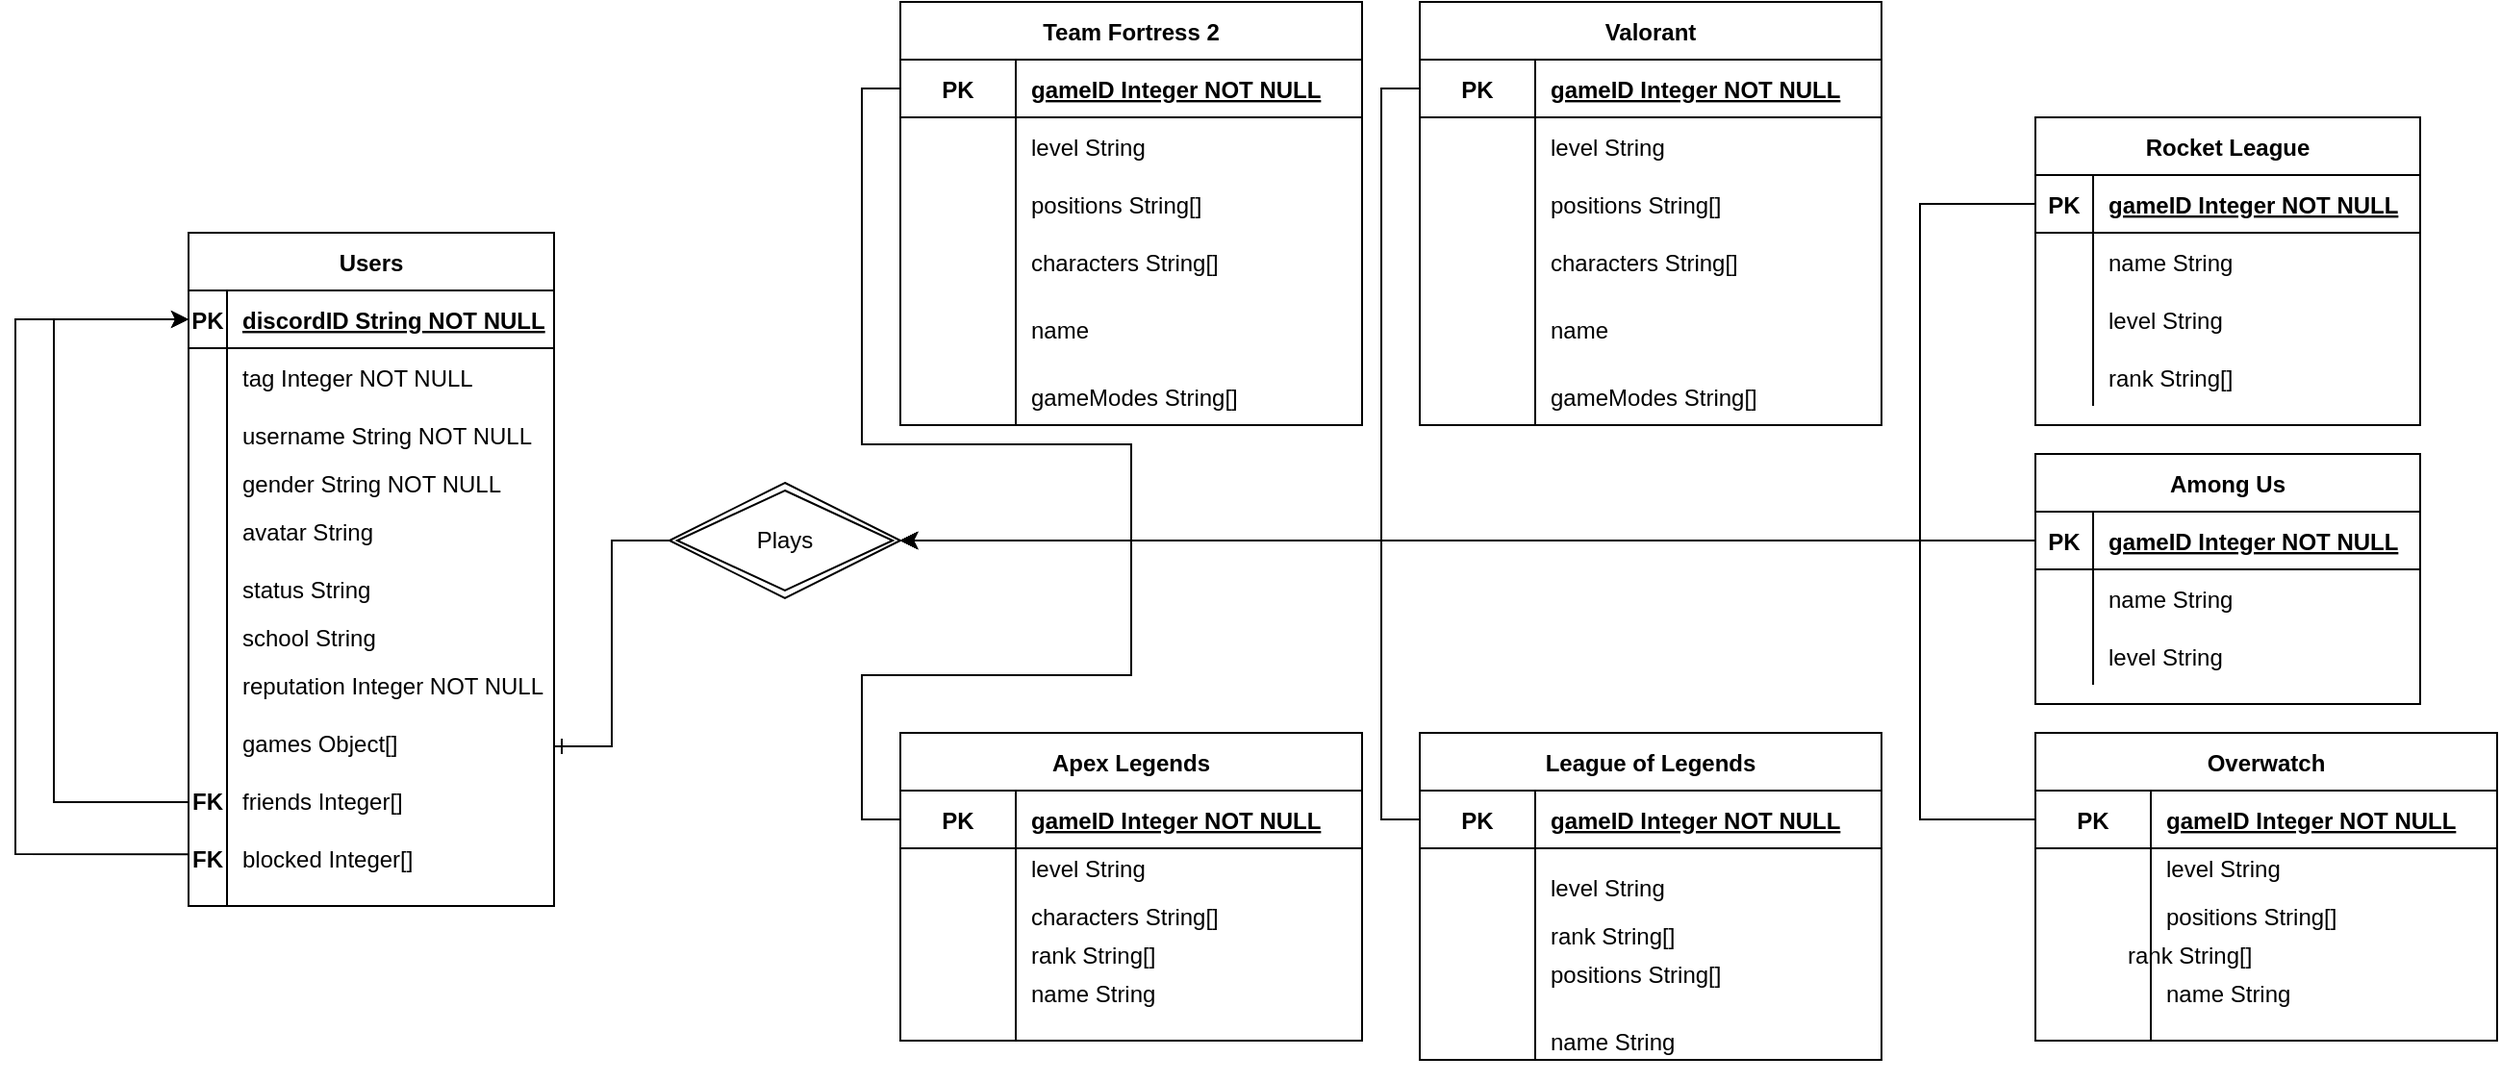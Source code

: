 <mxfile version="20.2.0" type="device"><diagram id="R2lEEEUBdFMjLlhIrx00" name="Page-1"><mxGraphModel dx="1447" dy="747" grid="1" gridSize="10" guides="1" tooltips="1" connect="1" arrows="1" fold="1" page="1" pageScale="1" pageWidth="850" pageHeight="1100" math="0" shadow="0" extFonts="Permanent Marker^https://fonts.googleapis.com/css?family=Permanent+Marker"><root><mxCell id="0"/><mxCell id="1" parent="0"/><mxCell id="jbyIrSkCxvRSqrfIRscH-2" value="Users" style="shape=table;startSize=30;container=1;collapsible=1;childLayout=tableLayout;fixedRows=1;rowLines=0;fontStyle=1;align=center;resizeLast=1;fontSize=12;" parent="1" vertex="1"><mxGeometry x="150" y="170" width="190" height="350" as="geometry"/></mxCell><mxCell id="jbyIrSkCxvRSqrfIRscH-3" value="" style="shape=tableRow;horizontal=0;startSize=0;swimlaneHead=0;swimlaneBody=0;fillColor=none;collapsible=0;dropTarget=0;points=[[0,0.5],[1,0.5]];portConstraint=eastwest;top=0;left=0;right=0;bottom=1;fontSize=12;" parent="jbyIrSkCxvRSqrfIRscH-2" vertex="1"><mxGeometry y="30" width="190" height="30" as="geometry"/></mxCell><mxCell id="jbyIrSkCxvRSqrfIRscH-4" value="PK" style="shape=partialRectangle;connectable=0;fillColor=none;top=0;left=0;bottom=0;right=0;fontStyle=1;overflow=hidden;fontSize=12;" parent="jbyIrSkCxvRSqrfIRscH-3" vertex="1"><mxGeometry width="20" height="30" as="geometry"><mxRectangle width="20" height="30" as="alternateBounds"/></mxGeometry></mxCell><mxCell id="jbyIrSkCxvRSqrfIRscH-5" value="discordID String NOT NULL" style="shape=partialRectangle;connectable=0;fillColor=none;top=0;left=0;bottom=0;right=0;align=left;spacingLeft=6;fontStyle=5;overflow=hidden;fontSize=12;" parent="jbyIrSkCxvRSqrfIRscH-3" vertex="1"><mxGeometry x="20" width="170" height="30" as="geometry"><mxRectangle width="170" height="30" as="alternateBounds"/></mxGeometry></mxCell><mxCell id="jbyIrSkCxvRSqrfIRscH-6" value="" style="shape=tableRow;horizontal=0;startSize=0;swimlaneHead=0;swimlaneBody=0;fillColor=none;collapsible=0;dropTarget=0;points=[[0,0.5],[1,0.5]];portConstraint=eastwest;top=0;left=0;right=0;bottom=0;fontSize=12;" parent="jbyIrSkCxvRSqrfIRscH-2" vertex="1"><mxGeometry y="60" width="190" height="30" as="geometry"/></mxCell><mxCell id="jbyIrSkCxvRSqrfIRscH-7" value="" style="shape=partialRectangle;connectable=0;fillColor=none;top=0;left=0;bottom=0;right=0;editable=1;overflow=hidden;fontSize=12;" parent="jbyIrSkCxvRSqrfIRscH-6" vertex="1"><mxGeometry width="20" height="30" as="geometry"><mxRectangle width="20" height="30" as="alternateBounds"/></mxGeometry></mxCell><mxCell id="jbyIrSkCxvRSqrfIRscH-8" value="tag Integer NOT NULL" style="shape=partialRectangle;connectable=0;fillColor=none;top=0;left=0;bottom=0;right=0;align=left;spacingLeft=6;overflow=hidden;fontSize=12;" parent="jbyIrSkCxvRSqrfIRscH-6" vertex="1"><mxGeometry x="20" width="170" height="30" as="geometry"><mxRectangle width="170" height="30" as="alternateBounds"/></mxGeometry></mxCell><mxCell id="jbyIrSkCxvRSqrfIRscH-9" value="" style="shape=tableRow;horizontal=0;startSize=0;swimlaneHead=0;swimlaneBody=0;fillColor=none;collapsible=0;dropTarget=0;points=[[0,0.5],[1,0.5]];portConstraint=eastwest;top=0;left=0;right=0;bottom=0;fontSize=12;" parent="jbyIrSkCxvRSqrfIRscH-2" vertex="1"><mxGeometry y="90" width="190" height="30" as="geometry"/></mxCell><mxCell id="jbyIrSkCxvRSqrfIRscH-10" value="" style="shape=partialRectangle;connectable=0;fillColor=none;top=0;left=0;bottom=0;right=0;editable=1;overflow=hidden;fontSize=12;" parent="jbyIrSkCxvRSqrfIRscH-9" vertex="1"><mxGeometry width="20" height="30" as="geometry"><mxRectangle width="20" height="30" as="alternateBounds"/></mxGeometry></mxCell><mxCell id="jbyIrSkCxvRSqrfIRscH-11" value="username String NOT NULL" style="shape=partialRectangle;connectable=0;fillColor=none;top=0;left=0;bottom=0;right=0;align=left;spacingLeft=6;overflow=hidden;fontSize=12;" parent="jbyIrSkCxvRSqrfIRscH-9" vertex="1"><mxGeometry x="20" width="170" height="30" as="geometry"><mxRectangle width="170" height="30" as="alternateBounds"/></mxGeometry></mxCell><mxCell id="jbyIrSkCxvRSqrfIRscH-12" value="" style="shape=tableRow;horizontal=0;startSize=0;swimlaneHead=0;swimlaneBody=0;fillColor=none;collapsible=0;dropTarget=0;points=[[0,0.5],[1,0.5]];portConstraint=eastwest;top=0;left=0;right=0;bottom=0;fontSize=12;" parent="jbyIrSkCxvRSqrfIRscH-2" vertex="1"><mxGeometry y="120" width="190" height="230" as="geometry"/></mxCell><mxCell id="jbyIrSkCxvRSqrfIRscH-13" value="" style="shape=partialRectangle;connectable=0;fillColor=none;top=0;left=0;bottom=0;right=0;editable=1;overflow=hidden;fontSize=12;" parent="jbyIrSkCxvRSqrfIRscH-12" vertex="1"><mxGeometry width="20" height="230" as="geometry"><mxRectangle width="20" height="230" as="alternateBounds"/></mxGeometry></mxCell><mxCell id="jbyIrSkCxvRSqrfIRscH-14" value="reputation Integer NOT NULL" style="shape=partialRectangle;connectable=0;fillColor=none;top=0;left=0;bottom=0;right=0;align=left;spacingLeft=6;overflow=hidden;fontSize=12;" parent="jbyIrSkCxvRSqrfIRscH-12" vertex="1"><mxGeometry x="20" width="170" height="230" as="geometry"><mxRectangle width="170" height="230" as="alternateBounds"/></mxGeometry></mxCell><mxCell id="jbyIrSkCxvRSqrfIRscH-159" value="" style="endArrow=classic;html=1;rounded=0;fontSize=12;entryX=0;entryY=0.5;entryDx=0;entryDy=0;exitX=0;exitY=0.883;exitDx=0;exitDy=0;exitPerimeter=0;" parent="jbyIrSkCxvRSqrfIRscH-2" target="jbyIrSkCxvRSqrfIRscH-3" edge="1" source="jbyIrSkCxvRSqrfIRscH-12"><mxGeometry width="50" height="50" relative="1" as="geometry"><mxPoint y="290" as="sourcePoint"/><mxPoint x="480" y="170" as="targetPoint"/><Array as="points"><mxPoint x="-90" y="323"/><mxPoint x="-90" y="160"/><mxPoint x="-90" y="45"/></Array></mxGeometry></mxCell><mxCell id="jbyIrSkCxvRSqrfIRscH-158" value="" style="endArrow=classic;html=1;rounded=0;fontSize=12;entryX=0;entryY=0.5;entryDx=0;entryDy=0;exitX=0;exitY=0.765;exitDx=0;exitDy=0;exitPerimeter=0;" parent="jbyIrSkCxvRSqrfIRscH-2" target="jbyIrSkCxvRSqrfIRscH-3" edge="1" source="jbyIrSkCxvRSqrfIRscH-12"><mxGeometry width="50" height="50" relative="1" as="geometry"><mxPoint y="250" as="sourcePoint"/><mxPoint x="480" y="170" as="targetPoint"/><Array as="points"><mxPoint x="-70" y="296"/><mxPoint x="-70" y="140"/><mxPoint x="-70" y="45"/></Array></mxGeometry></mxCell><mxCell id="jbyIrSkCxvRSqrfIRscH-15" value="gender String NOT NULL" style="shape=partialRectangle;connectable=0;fillColor=none;top=0;left=0;bottom=0;right=0;align=left;spacingLeft=6;overflow=hidden;fontSize=12;" parent="1" vertex="1"><mxGeometry x="170" y="290" width="150" height="20" as="geometry"><mxRectangle width="150" height="30" as="alternateBounds"/></mxGeometry></mxCell><mxCell id="jbyIrSkCxvRSqrfIRscH-16" value="school String" style="shape=partialRectangle;connectable=0;fillColor=none;top=0;left=0;bottom=0;right=0;align=left;spacingLeft=6;overflow=hidden;fontSize=12;" parent="1" vertex="1"><mxGeometry x="170" y="370" width="170" height="20" as="geometry"><mxRectangle width="150" height="30" as="alternateBounds"/></mxGeometry></mxCell><mxCell id="jbyIrSkCxvRSqrfIRscH-18" value="games Object[]" style="shape=partialRectangle;connectable=0;fillColor=none;top=0;left=0;bottom=0;right=0;align=left;spacingLeft=6;overflow=hidden;fontSize=12;" parent="1" vertex="1"><mxGeometry x="170" y="420" width="160" height="30" as="geometry"><mxRectangle width="150" height="30" as="alternateBounds"/></mxGeometry></mxCell><mxCell id="jbyIrSkCxvRSqrfIRscH-19" value="friends Integer[]" style="shape=partialRectangle;connectable=0;fillColor=none;top=0;left=0;bottom=0;right=0;align=left;spacingLeft=6;overflow=hidden;fontSize=12;" parent="1" vertex="1"><mxGeometry x="170" y="450" width="160" height="30" as="geometry"><mxRectangle width="150" height="30" as="alternateBounds"/></mxGeometry></mxCell><mxCell id="jbyIrSkCxvRSqrfIRscH-20" value="blocked Integer[]" style="shape=partialRectangle;connectable=0;fillColor=none;top=0;left=0;bottom=0;right=0;align=left;spacingLeft=6;overflow=hidden;fontSize=12;" parent="1" vertex="1"><mxGeometry x="170" y="480" width="160" height="30" as="geometry"><mxRectangle width="150" height="30" as="alternateBounds"/></mxGeometry></mxCell><mxCell id="jbyIrSkCxvRSqrfIRscH-21" value="" style="shape=partialRectangle;connectable=0;fillColor=none;top=0;left=0;bottom=0;right=0;editable=1;overflow=hidden;fontSize=12;" parent="1" vertex="1"><mxGeometry x="160" y="310" width="20" height="30" as="geometry"><mxRectangle width="20" height="30" as="alternateBounds"/></mxGeometry></mxCell><mxCell id="jbyIrSkCxvRSqrfIRscH-24" value="FK" style="shape=partialRectangle;connectable=0;fillColor=none;top=0;left=0;bottom=0;right=0;fontStyle=1;overflow=hidden;fontSize=12;" parent="1" vertex="1"><mxGeometry x="150" y="450" width="20" height="30" as="geometry"><mxRectangle width="20" height="30" as="alternateBounds"/></mxGeometry></mxCell><mxCell id="jbyIrSkCxvRSqrfIRscH-25" value="FK" style="shape=partialRectangle;connectable=0;fillColor=none;top=0;left=0;bottom=0;right=0;fontStyle=1;overflow=hidden;fontSize=12;" parent="1" vertex="1"><mxGeometry x="150" y="480" width="20" height="30" as="geometry"><mxRectangle width="20" height="30" as="alternateBounds"/></mxGeometry></mxCell><mxCell id="jbyIrSkCxvRSqrfIRscH-44" value="" style="shape=partialRectangle;connectable=0;fillColor=none;top=0;left=0;bottom=0;right=0;editable=1;overflow=hidden;fontSize=12;" parent="1" vertex="1"><mxGeometry x="475" y="350" width="20" height="30" as="geometry"><mxRectangle width="20" height="30" as="alternateBounds"/></mxGeometry></mxCell><mxCell id="jbyIrSkCxvRSqrfIRscH-93" value="League of Legends" style="shape=table;startSize=30;container=1;collapsible=1;childLayout=tableLayout;fixedRows=1;rowLines=0;fontStyle=1;align=center;resizeLast=1;fontSize=12;" parent="1" vertex="1"><mxGeometry x="790" y="430" width="240" height="170" as="geometry"/></mxCell><mxCell id="jbyIrSkCxvRSqrfIRscH-94" value="" style="shape=tableRow;horizontal=0;startSize=0;swimlaneHead=0;swimlaneBody=0;fillColor=none;collapsible=0;dropTarget=0;points=[[0,0.5],[1,0.5]];portConstraint=eastwest;top=0;left=0;right=0;bottom=1;fontSize=12;" parent="jbyIrSkCxvRSqrfIRscH-93" vertex="1"><mxGeometry y="30" width="240" height="30" as="geometry"/></mxCell><mxCell id="jbyIrSkCxvRSqrfIRscH-95" value="PK" style="shape=partialRectangle;connectable=0;fillColor=none;top=0;left=0;bottom=0;right=0;fontStyle=1;overflow=hidden;fontSize=12;" parent="jbyIrSkCxvRSqrfIRscH-94" vertex="1"><mxGeometry width="60" height="30" as="geometry"><mxRectangle width="60" height="30" as="alternateBounds"/></mxGeometry></mxCell><mxCell id="jbyIrSkCxvRSqrfIRscH-96" value="gameID Integer NOT NULL" style="shape=partialRectangle;connectable=0;fillColor=none;top=0;left=0;bottom=0;right=0;align=left;spacingLeft=6;fontStyle=5;overflow=hidden;fontSize=12;" parent="jbyIrSkCxvRSqrfIRscH-94" vertex="1"><mxGeometry x="60" width="180" height="30" as="geometry"><mxRectangle width="180" height="30" as="alternateBounds"/></mxGeometry></mxCell><mxCell id="jbyIrSkCxvRSqrfIRscH-97" value="" style="shape=tableRow;horizontal=0;startSize=0;swimlaneHead=0;swimlaneBody=0;fillColor=none;collapsible=0;dropTarget=0;points=[[0,0.5],[1,0.5]];portConstraint=eastwest;top=0;left=0;right=0;bottom=0;fontSize=12;" parent="jbyIrSkCxvRSqrfIRscH-93" vertex="1"><mxGeometry y="60" width="240" height="40" as="geometry"/></mxCell><mxCell id="jbyIrSkCxvRSqrfIRscH-98" value="" style="shape=partialRectangle;connectable=0;fillColor=none;top=0;left=0;bottom=0;right=0;editable=1;overflow=hidden;fontSize=12;" parent="jbyIrSkCxvRSqrfIRscH-97" vertex="1"><mxGeometry width="60" height="40" as="geometry"><mxRectangle width="60" height="40" as="alternateBounds"/></mxGeometry></mxCell><mxCell id="jbyIrSkCxvRSqrfIRscH-99" value="level String" style="shape=partialRectangle;connectable=0;fillColor=none;top=0;left=0;bottom=0;right=0;align=left;spacingLeft=6;overflow=hidden;fontSize=12;" parent="jbyIrSkCxvRSqrfIRscH-97" vertex="1"><mxGeometry x="60" width="180" height="40" as="geometry"><mxRectangle width="180" height="40" as="alternateBounds"/></mxGeometry></mxCell><mxCell id="jbyIrSkCxvRSqrfIRscH-100" value="" style="shape=tableRow;horizontal=0;startSize=0;swimlaneHead=0;swimlaneBody=0;fillColor=none;collapsible=0;dropTarget=0;points=[[0,0.5],[1,0.5]];portConstraint=eastwest;top=0;left=0;right=0;bottom=0;fontSize=12;" parent="jbyIrSkCxvRSqrfIRscH-93" vertex="1"><mxGeometry y="100" width="240" height="50" as="geometry"/></mxCell><mxCell id="jbyIrSkCxvRSqrfIRscH-101" value="" style="shape=partialRectangle;connectable=0;fillColor=none;top=0;left=0;bottom=0;right=0;editable=1;overflow=hidden;fontSize=12;" parent="jbyIrSkCxvRSqrfIRscH-100" vertex="1"><mxGeometry width="60" height="50" as="geometry"><mxRectangle width="60" height="50" as="alternateBounds"/></mxGeometry></mxCell><mxCell id="jbyIrSkCxvRSqrfIRscH-102" value="positions String[]" style="shape=partialRectangle;connectable=0;fillColor=none;top=0;left=0;bottom=0;right=0;align=left;spacingLeft=6;overflow=hidden;fontSize=12;" parent="jbyIrSkCxvRSqrfIRscH-100" vertex="1"><mxGeometry x="60" width="180" height="50" as="geometry"><mxRectangle width="180" height="50" as="alternateBounds"/></mxGeometry></mxCell><mxCell id="jbyIrSkCxvRSqrfIRscH-103" value="" style="shape=tableRow;horizontal=0;startSize=0;swimlaneHead=0;swimlaneBody=0;fillColor=none;collapsible=0;dropTarget=0;points=[[0,0.5],[1,0.5]];portConstraint=eastwest;top=0;left=0;right=0;bottom=0;fontSize=12;" parent="jbyIrSkCxvRSqrfIRscH-93" vertex="1"><mxGeometry y="150" width="240" height="20" as="geometry"/></mxCell><mxCell id="jbyIrSkCxvRSqrfIRscH-104" value="" style="shape=partialRectangle;connectable=0;fillColor=none;top=0;left=0;bottom=0;right=0;editable=1;overflow=hidden;fontSize=12;" parent="jbyIrSkCxvRSqrfIRscH-103" vertex="1"><mxGeometry width="60" height="20" as="geometry"><mxRectangle width="60" height="20" as="alternateBounds"/></mxGeometry></mxCell><mxCell id="jbyIrSkCxvRSqrfIRscH-105" value="name String" style="shape=partialRectangle;connectable=0;fillColor=none;top=0;left=0;bottom=0;right=0;align=left;spacingLeft=6;overflow=hidden;fontSize=12;" parent="jbyIrSkCxvRSqrfIRscH-103" vertex="1"><mxGeometry x="60" width="180" height="20" as="geometry"><mxRectangle width="180" height="20" as="alternateBounds"/></mxGeometry></mxCell><mxCell id="jbyIrSkCxvRSqrfIRscH-132" value="" style="shape=tableRow;horizontal=0;startSize=0;swimlaneHead=0;swimlaneBody=0;fillColor=none;collapsible=0;dropTarget=0;points=[[0,0.5],[1,0.5]];portConstraint=eastwest;top=0;left=0;right=0;bottom=0;fontSize=12;" parent="1" vertex="1"><mxGeometry x="790" y="580" width="240" height="30" as="geometry"/></mxCell><mxCell id="jbyIrSkCxvRSqrfIRscH-133" value="" style="shape=partialRectangle;connectable=0;fillColor=none;top=0;left=0;bottom=0;right=0;editable=1;overflow=hidden;fontSize=12;" parent="jbyIrSkCxvRSqrfIRscH-132" vertex="1"><mxGeometry width="60" height="30" as="geometry"><mxRectangle width="60" height="30" as="alternateBounds"/></mxGeometry></mxCell><mxCell id="jbyIrSkCxvRSqrfIRscH-134" value="rank String[]" style="shape=partialRectangle;connectable=0;fillColor=none;top=0;left=0;bottom=0;right=0;align=left;spacingLeft=6;overflow=hidden;fontSize=12;" parent="1" vertex="1"><mxGeometry x="850" y="520" width="180" height="30" as="geometry"><mxRectangle width="180" height="30" as="alternateBounds"/></mxGeometry></mxCell><mxCell id="jbyIrSkCxvRSqrfIRscH-138" value="Team Fortress 2" style="shape=table;startSize=30;container=1;collapsible=1;childLayout=tableLayout;fixedRows=1;rowLines=0;fontStyle=1;align=center;resizeLast=1;fontSize=12;" parent="1" vertex="1"><mxGeometry x="520" y="50" width="240" height="220" as="geometry"/></mxCell><mxCell id="jbyIrSkCxvRSqrfIRscH-139" value="" style="shape=tableRow;horizontal=0;startSize=0;swimlaneHead=0;swimlaneBody=0;fillColor=none;collapsible=0;dropTarget=0;points=[[0,0.5],[1,0.5]];portConstraint=eastwest;top=0;left=0;right=0;bottom=1;fontSize=12;" parent="jbyIrSkCxvRSqrfIRscH-138" vertex="1"><mxGeometry y="30" width="240" height="30" as="geometry"/></mxCell><mxCell id="jbyIrSkCxvRSqrfIRscH-140" value="PK" style="shape=partialRectangle;connectable=0;fillColor=none;top=0;left=0;bottom=0;right=0;fontStyle=1;overflow=hidden;fontSize=12;" parent="jbyIrSkCxvRSqrfIRscH-139" vertex="1"><mxGeometry width="60" height="30" as="geometry"><mxRectangle width="60" height="30" as="alternateBounds"/></mxGeometry></mxCell><mxCell id="jbyIrSkCxvRSqrfIRscH-141" value="gameID Integer NOT NULL" style="shape=partialRectangle;connectable=0;fillColor=none;top=0;left=0;bottom=0;right=0;align=left;spacingLeft=6;fontStyle=5;overflow=hidden;fontSize=12;" parent="jbyIrSkCxvRSqrfIRscH-139" vertex="1"><mxGeometry x="60" width="180" height="30" as="geometry"><mxRectangle width="180" height="30" as="alternateBounds"/></mxGeometry></mxCell><mxCell id="jbyIrSkCxvRSqrfIRscH-142" value="" style="shape=tableRow;horizontal=0;startSize=0;swimlaneHead=0;swimlaneBody=0;fillColor=none;collapsible=0;dropTarget=0;points=[[0,0.5],[1,0.5]];portConstraint=eastwest;top=0;left=0;right=0;bottom=0;fontSize=12;" parent="jbyIrSkCxvRSqrfIRscH-138" vertex="1"><mxGeometry y="60" width="240" height="30" as="geometry"/></mxCell><mxCell id="jbyIrSkCxvRSqrfIRscH-143" value="" style="shape=partialRectangle;connectable=0;fillColor=none;top=0;left=0;bottom=0;right=0;editable=1;overflow=hidden;fontSize=12;" parent="jbyIrSkCxvRSqrfIRscH-142" vertex="1"><mxGeometry width="60" height="30" as="geometry"><mxRectangle width="60" height="30" as="alternateBounds"/></mxGeometry></mxCell><mxCell id="jbyIrSkCxvRSqrfIRscH-144" value="level String" style="shape=partialRectangle;connectable=0;fillColor=none;top=0;left=0;bottom=0;right=0;align=left;spacingLeft=6;overflow=hidden;fontSize=12;" parent="jbyIrSkCxvRSqrfIRscH-142" vertex="1"><mxGeometry x="60" width="180" height="30" as="geometry"><mxRectangle width="180" height="30" as="alternateBounds"/></mxGeometry></mxCell><mxCell id="jbyIrSkCxvRSqrfIRscH-145" value="" style="shape=tableRow;horizontal=0;startSize=0;swimlaneHead=0;swimlaneBody=0;fillColor=none;collapsible=0;dropTarget=0;points=[[0,0.5],[1,0.5]];portConstraint=eastwest;top=0;left=0;right=0;bottom=0;fontSize=12;" parent="jbyIrSkCxvRSqrfIRscH-138" vertex="1"><mxGeometry y="90" width="240" height="30" as="geometry"/></mxCell><mxCell id="jbyIrSkCxvRSqrfIRscH-146" value="" style="shape=partialRectangle;connectable=0;fillColor=none;top=0;left=0;bottom=0;right=0;editable=1;overflow=hidden;fontSize=12;" parent="jbyIrSkCxvRSqrfIRscH-145" vertex="1"><mxGeometry width="60" height="30" as="geometry"><mxRectangle width="60" height="30" as="alternateBounds"/></mxGeometry></mxCell><mxCell id="jbyIrSkCxvRSqrfIRscH-147" value="positions String[]" style="shape=partialRectangle;connectable=0;fillColor=none;top=0;left=0;bottom=0;right=0;align=left;spacingLeft=6;overflow=hidden;fontSize=12;" parent="jbyIrSkCxvRSqrfIRscH-145" vertex="1"><mxGeometry x="60" width="180" height="30" as="geometry"><mxRectangle width="180" height="30" as="alternateBounds"/></mxGeometry></mxCell><mxCell id="jbyIrSkCxvRSqrfIRscH-148" value="" style="shape=tableRow;horizontal=0;startSize=0;swimlaneHead=0;swimlaneBody=0;fillColor=none;collapsible=0;dropTarget=0;points=[[0,0.5],[1,0.5]];portConstraint=eastwest;top=0;left=0;right=0;bottom=0;fontSize=12;" parent="jbyIrSkCxvRSqrfIRscH-138" vertex="1"><mxGeometry y="120" width="240" height="100" as="geometry"/></mxCell><mxCell id="jbyIrSkCxvRSqrfIRscH-149" value="" style="shape=partialRectangle;connectable=0;fillColor=none;top=0;left=0;bottom=0;right=0;editable=1;overflow=hidden;fontSize=12;" parent="jbyIrSkCxvRSqrfIRscH-148" vertex="1"><mxGeometry width="60" height="100" as="geometry"><mxRectangle width="60" height="100" as="alternateBounds"/></mxGeometry></mxCell><mxCell id="jbyIrSkCxvRSqrfIRscH-150" value="name" style="shape=partialRectangle;connectable=0;fillColor=none;top=0;left=0;bottom=0;right=0;align=left;spacingLeft=6;overflow=hidden;fontSize=12;" parent="jbyIrSkCxvRSqrfIRscH-148" vertex="1"><mxGeometry x="60" width="180" height="100" as="geometry"><mxRectangle width="180" height="100" as="alternateBounds"/></mxGeometry></mxCell><mxCell id="jbyIrSkCxvRSqrfIRscH-151" value="" style="shape=tableRow;horizontal=0;startSize=0;swimlaneHead=0;swimlaneBody=0;fillColor=none;collapsible=0;dropTarget=0;points=[[0,0.5],[1,0.5]];portConstraint=eastwest;top=0;left=0;right=0;bottom=0;fontSize=12;" parent="1" vertex="1"><mxGeometry x="520" y="200" width="240" height="30" as="geometry"/></mxCell><mxCell id="jbyIrSkCxvRSqrfIRscH-152" value="" style="shape=partialRectangle;connectable=0;fillColor=none;top=0;left=0;bottom=0;right=0;editable=1;overflow=hidden;fontSize=12;" parent="jbyIrSkCxvRSqrfIRscH-151" vertex="1"><mxGeometry width="60" height="30" as="geometry"><mxRectangle width="60" height="30" as="alternateBounds"/></mxGeometry></mxCell><mxCell id="jbyIrSkCxvRSqrfIRscH-153" value="characters String[]" style="shape=partialRectangle;connectable=0;fillColor=none;top=0;left=0;bottom=0;right=0;align=left;spacingLeft=6;overflow=hidden;fontSize=12;" parent="1" vertex="1"><mxGeometry x="580" y="170" width="180" height="30" as="geometry"><mxRectangle width="180" height="30" as="alternateBounds"/></mxGeometry></mxCell><mxCell id="jbyIrSkCxvRSqrfIRscH-154" value="" style="shape=tableRow;horizontal=0;startSize=0;swimlaneHead=0;swimlaneBody=0;fillColor=none;collapsible=0;dropTarget=0;points=[[0,0.5],[1,0.5]];portConstraint=eastwest;top=0;left=0;right=0;bottom=0;fontSize=12;" parent="1" vertex="1"><mxGeometry x="520" y="240" width="240" height="30" as="geometry"/></mxCell><mxCell id="jbyIrSkCxvRSqrfIRscH-155" value="" style="shape=partialRectangle;connectable=0;fillColor=none;top=0;left=0;bottom=0;right=0;editable=1;overflow=hidden;fontSize=12;" parent="jbyIrSkCxvRSqrfIRscH-154" vertex="1"><mxGeometry width="60" height="30" as="geometry"><mxRectangle width="60" height="30" as="alternateBounds"/></mxGeometry></mxCell><mxCell id="jbyIrSkCxvRSqrfIRscH-156" value="gameModes String[]" style="shape=partialRectangle;connectable=0;fillColor=none;top=0;left=0;bottom=0;right=0;align=left;spacingLeft=6;overflow=hidden;fontSize=12;" parent="jbyIrSkCxvRSqrfIRscH-154" vertex="1"><mxGeometry x="60" width="180" height="30" as="geometry"><mxRectangle width="180" height="30" as="alternateBounds"/></mxGeometry></mxCell><mxCell id="jbyIrSkCxvRSqrfIRscH-176" value="" style="shape=tableRow;horizontal=0;startSize=0;swimlaneHead=0;swimlaneBody=0;fillColor=none;collapsible=0;dropTarget=0;points=[[0,0.5],[1,0.5]];portConstraint=eastwest;top=0;left=0;right=0;bottom=0;fontSize=12;" parent="1" vertex="1"><mxGeometry x="890" y="205" width="220" height="30" as="geometry"/></mxCell><mxCell id="jbyIrSkCxvRSqrfIRscH-177" value="" style="shape=partialRectangle;connectable=0;fillColor=none;top=0;left=0;bottom=0;right=0;editable=1;overflow=hidden;fontSize=12;" parent="jbyIrSkCxvRSqrfIRscH-176" vertex="1"><mxGeometry x="-310" y="-130" width="30" height="30" as="geometry"><mxRectangle width="30" height="30" as="alternateBounds"/></mxGeometry></mxCell><mxCell id="KFK7hWhVTBVKTP8P6JQc-6" value="Plays" style="shape=rhombus;double=1;perimeter=rhombusPerimeter;whiteSpace=wrap;html=1;align=center;" parent="1" vertex="1"><mxGeometry x="400" y="300" width="120" height="60" as="geometry"/></mxCell><mxCell id="KFK7hWhVTBVKTP8P6JQc-7" value="" style="edgeStyle=entityRelationEdgeStyle;fontSize=12;html=1;endArrow=ERone;endFill=1;rounded=0;entryX=1;entryY=0.639;entryDx=0;entryDy=0;exitX=0;exitY=0.5;exitDx=0;exitDy=0;entryPerimeter=0;" parent="1" source="KFK7hWhVTBVKTP8P6JQc-6" target="jbyIrSkCxvRSqrfIRscH-12" edge="1"><mxGeometry width="100" height="100" relative="1" as="geometry"><mxPoint x="520" y="170" as="sourcePoint"/><mxPoint x="720" y="170" as="targetPoint"/></mxGeometry></mxCell><mxCell id="n9qFeUrgAY8oiAJlxi-P-1" value="avatar String" style="shape=partialRectangle;connectable=0;fillColor=none;top=0;left=0;bottom=0;right=0;align=left;spacingLeft=6;overflow=hidden;fontSize=12;" vertex="1" parent="1"><mxGeometry x="170" y="310" width="150" height="30" as="geometry"><mxRectangle width="150" height="30" as="alternateBounds"/></mxGeometry></mxCell><mxCell id="n9qFeUrgAY8oiAJlxi-P-2" value="status String" style="shape=partialRectangle;connectable=0;fillColor=none;top=0;left=0;bottom=0;right=0;align=left;spacingLeft=6;overflow=hidden;fontSize=12;" vertex="1" parent="1"><mxGeometry x="170" y="340" width="150" height="30" as="geometry"><mxRectangle width="150" height="30" as="alternateBounds"/></mxGeometry></mxCell><mxCell id="n9qFeUrgAY8oiAJlxi-P-5" value="Among Us" style="shape=table;startSize=30;container=1;collapsible=1;childLayout=tableLayout;fixedRows=1;rowLines=0;fontStyle=1;align=center;resizeLast=1;" vertex="1" parent="1"><mxGeometry x="1110" y="285" width="200" height="130" as="geometry"/></mxCell><mxCell id="n9qFeUrgAY8oiAJlxi-P-6" value="" style="shape=tableRow;horizontal=0;startSize=0;swimlaneHead=0;swimlaneBody=0;fillColor=none;collapsible=0;dropTarget=0;points=[[0,0.5],[1,0.5]];portConstraint=eastwest;top=0;left=0;right=0;bottom=1;" vertex="1" parent="n9qFeUrgAY8oiAJlxi-P-5"><mxGeometry y="30" width="200" height="30" as="geometry"/></mxCell><mxCell id="n9qFeUrgAY8oiAJlxi-P-7" value="PK" style="shape=partialRectangle;connectable=0;fillColor=none;top=0;left=0;bottom=0;right=0;fontStyle=1;overflow=hidden;" vertex="1" parent="n9qFeUrgAY8oiAJlxi-P-6"><mxGeometry width="30" height="30" as="geometry"><mxRectangle width="30" height="30" as="alternateBounds"/></mxGeometry></mxCell><mxCell id="n9qFeUrgAY8oiAJlxi-P-8" value="gameID Integer NOT NULL" style="shape=partialRectangle;connectable=0;fillColor=none;top=0;left=0;bottom=0;right=0;align=left;spacingLeft=6;fontStyle=5;overflow=hidden;" vertex="1" parent="n9qFeUrgAY8oiAJlxi-P-6"><mxGeometry x="30" width="170" height="30" as="geometry"><mxRectangle width="170" height="30" as="alternateBounds"/></mxGeometry></mxCell><mxCell id="n9qFeUrgAY8oiAJlxi-P-9" value="" style="shape=tableRow;horizontal=0;startSize=0;swimlaneHead=0;swimlaneBody=0;fillColor=none;collapsible=0;dropTarget=0;points=[[0,0.5],[1,0.5]];portConstraint=eastwest;top=0;left=0;right=0;bottom=0;" vertex="1" parent="n9qFeUrgAY8oiAJlxi-P-5"><mxGeometry y="60" width="200" height="30" as="geometry"/></mxCell><mxCell id="n9qFeUrgAY8oiAJlxi-P-10" value="" style="shape=partialRectangle;connectable=0;fillColor=none;top=0;left=0;bottom=0;right=0;editable=1;overflow=hidden;" vertex="1" parent="n9qFeUrgAY8oiAJlxi-P-9"><mxGeometry width="30" height="30" as="geometry"><mxRectangle width="30" height="30" as="alternateBounds"/></mxGeometry></mxCell><mxCell id="n9qFeUrgAY8oiAJlxi-P-11" value="name String" style="shape=partialRectangle;connectable=0;fillColor=none;top=0;left=0;bottom=0;right=0;align=left;spacingLeft=6;overflow=hidden;" vertex="1" parent="n9qFeUrgAY8oiAJlxi-P-9"><mxGeometry x="30" width="170" height="30" as="geometry"><mxRectangle width="170" height="30" as="alternateBounds"/></mxGeometry></mxCell><mxCell id="n9qFeUrgAY8oiAJlxi-P-12" value="" style="shape=tableRow;horizontal=0;startSize=0;swimlaneHead=0;swimlaneBody=0;fillColor=none;collapsible=0;dropTarget=0;points=[[0,0.5],[1,0.5]];portConstraint=eastwest;top=0;left=0;right=0;bottom=0;" vertex="1" parent="n9qFeUrgAY8oiAJlxi-P-5"><mxGeometry y="90" width="200" height="30" as="geometry"/></mxCell><mxCell id="n9qFeUrgAY8oiAJlxi-P-13" value="" style="shape=partialRectangle;connectable=0;fillColor=none;top=0;left=0;bottom=0;right=0;editable=1;overflow=hidden;" vertex="1" parent="n9qFeUrgAY8oiAJlxi-P-12"><mxGeometry width="30" height="30" as="geometry"><mxRectangle width="30" height="30" as="alternateBounds"/></mxGeometry></mxCell><mxCell id="n9qFeUrgAY8oiAJlxi-P-14" value="level String" style="shape=partialRectangle;connectable=0;fillColor=none;top=0;left=0;bottom=0;right=0;align=left;spacingLeft=6;overflow=hidden;" vertex="1" parent="n9qFeUrgAY8oiAJlxi-P-12"><mxGeometry x="30" width="170" height="30" as="geometry"><mxRectangle width="170" height="30" as="alternateBounds"/></mxGeometry></mxCell><mxCell id="n9qFeUrgAY8oiAJlxi-P-18" value="Apex Legends" style="shape=table;startSize=30;container=1;collapsible=1;childLayout=tableLayout;fixedRows=1;rowLines=0;fontStyle=1;align=center;resizeLast=1;fontSize=12;" vertex="1" parent="1"><mxGeometry x="520" y="430" width="240" height="160" as="geometry"/></mxCell><mxCell id="n9qFeUrgAY8oiAJlxi-P-19" value="" style="shape=tableRow;horizontal=0;startSize=0;swimlaneHead=0;swimlaneBody=0;fillColor=none;collapsible=0;dropTarget=0;points=[[0,0.5],[1,0.5]];portConstraint=eastwest;top=0;left=0;right=0;bottom=1;fontSize=12;" vertex="1" parent="n9qFeUrgAY8oiAJlxi-P-18"><mxGeometry y="30" width="240" height="30" as="geometry"/></mxCell><mxCell id="n9qFeUrgAY8oiAJlxi-P-20" value="PK" style="shape=partialRectangle;connectable=0;fillColor=none;top=0;left=0;bottom=0;right=0;fontStyle=1;overflow=hidden;fontSize=12;" vertex="1" parent="n9qFeUrgAY8oiAJlxi-P-19"><mxGeometry width="60" height="30" as="geometry"><mxRectangle width="60" height="30" as="alternateBounds"/></mxGeometry></mxCell><mxCell id="n9qFeUrgAY8oiAJlxi-P-21" value="gameID Integer NOT NULL" style="shape=partialRectangle;connectable=0;fillColor=none;top=0;left=0;bottom=0;right=0;align=left;spacingLeft=6;fontStyle=5;overflow=hidden;fontSize=12;" vertex="1" parent="n9qFeUrgAY8oiAJlxi-P-19"><mxGeometry x="60" width="180" height="30" as="geometry"><mxRectangle width="180" height="30" as="alternateBounds"/></mxGeometry></mxCell><mxCell id="n9qFeUrgAY8oiAJlxi-P-22" value="" style="shape=tableRow;horizontal=0;startSize=0;swimlaneHead=0;swimlaneBody=0;fillColor=none;collapsible=0;dropTarget=0;points=[[0,0.5],[1,0.5]];portConstraint=eastwest;top=0;left=0;right=0;bottom=0;fontSize=12;" vertex="1" parent="n9qFeUrgAY8oiAJlxi-P-18"><mxGeometry y="60" width="240" height="20" as="geometry"/></mxCell><mxCell id="n9qFeUrgAY8oiAJlxi-P-23" value="" style="shape=partialRectangle;connectable=0;fillColor=none;top=0;left=0;bottom=0;right=0;editable=1;overflow=hidden;fontSize=12;" vertex="1" parent="n9qFeUrgAY8oiAJlxi-P-22"><mxGeometry width="60" height="20" as="geometry"><mxRectangle width="60" height="20" as="alternateBounds"/></mxGeometry></mxCell><mxCell id="n9qFeUrgAY8oiAJlxi-P-24" value="level String" style="shape=partialRectangle;connectable=0;fillColor=none;top=0;left=0;bottom=0;right=0;align=left;spacingLeft=6;overflow=hidden;fontSize=12;" vertex="1" parent="n9qFeUrgAY8oiAJlxi-P-22"><mxGeometry x="60" width="180" height="20" as="geometry"><mxRectangle width="180" height="20" as="alternateBounds"/></mxGeometry></mxCell><mxCell id="n9qFeUrgAY8oiAJlxi-P-25" value="" style="shape=tableRow;horizontal=0;startSize=0;swimlaneHead=0;swimlaneBody=0;fillColor=none;collapsible=0;dropTarget=0;points=[[0,0.5],[1,0.5]];portConstraint=eastwest;top=0;left=0;right=0;bottom=0;fontSize=12;" vertex="1" parent="n9qFeUrgAY8oiAJlxi-P-18"><mxGeometry y="80" width="240" height="30" as="geometry"/></mxCell><mxCell id="n9qFeUrgAY8oiAJlxi-P-26" value="" style="shape=partialRectangle;connectable=0;fillColor=none;top=0;left=0;bottom=0;right=0;editable=1;overflow=hidden;fontSize=12;" vertex="1" parent="n9qFeUrgAY8oiAJlxi-P-25"><mxGeometry width="60" height="30" as="geometry"><mxRectangle width="60" height="30" as="alternateBounds"/></mxGeometry></mxCell><mxCell id="n9qFeUrgAY8oiAJlxi-P-27" value="characters String[]" style="shape=partialRectangle;connectable=0;fillColor=none;top=0;left=0;bottom=0;right=0;align=left;spacingLeft=6;overflow=hidden;fontSize=12;" vertex="1" parent="n9qFeUrgAY8oiAJlxi-P-25"><mxGeometry x="60" width="180" height="30" as="geometry"><mxRectangle width="180" height="30" as="alternateBounds"/></mxGeometry></mxCell><mxCell id="n9qFeUrgAY8oiAJlxi-P-28" value="" style="shape=tableRow;horizontal=0;startSize=0;swimlaneHead=0;swimlaneBody=0;fillColor=none;collapsible=0;dropTarget=0;points=[[0,0.5],[1,0.5]];portConstraint=eastwest;top=0;left=0;right=0;bottom=0;fontSize=12;" vertex="1" parent="n9qFeUrgAY8oiAJlxi-P-18"><mxGeometry y="110" width="240" height="50" as="geometry"/></mxCell><mxCell id="n9qFeUrgAY8oiAJlxi-P-29" value="" style="shape=partialRectangle;connectable=0;fillColor=none;top=0;left=0;bottom=0;right=0;editable=1;overflow=hidden;fontSize=12;" vertex="1" parent="n9qFeUrgAY8oiAJlxi-P-28"><mxGeometry width="60" height="50" as="geometry"><mxRectangle width="60" height="50" as="alternateBounds"/></mxGeometry></mxCell><mxCell id="n9qFeUrgAY8oiAJlxi-P-30" value="name String" style="shape=partialRectangle;connectable=0;fillColor=none;top=0;left=0;bottom=0;right=0;align=left;spacingLeft=6;overflow=hidden;fontSize=12;" vertex="1" parent="n9qFeUrgAY8oiAJlxi-P-28"><mxGeometry x="60" width="180" height="50" as="geometry"><mxRectangle width="180" height="50" as="alternateBounds"/></mxGeometry></mxCell><mxCell id="n9qFeUrgAY8oiAJlxi-P-31" value="" style="shape=tableRow;horizontal=0;startSize=0;swimlaneHead=0;swimlaneBody=0;fillColor=none;collapsible=0;dropTarget=0;points=[[0,0.5],[1,0.5]];portConstraint=eastwest;top=0;left=0;right=0;bottom=0;fontSize=12;" vertex="1" parent="1"><mxGeometry x="520" y="580" width="240" height="30" as="geometry"/></mxCell><mxCell id="n9qFeUrgAY8oiAJlxi-P-32" value="" style="shape=partialRectangle;connectable=0;fillColor=none;top=0;left=0;bottom=0;right=0;editable=1;overflow=hidden;fontSize=12;" vertex="1" parent="n9qFeUrgAY8oiAJlxi-P-31"><mxGeometry width="60" height="30" as="geometry"><mxRectangle width="60" height="30" as="alternateBounds"/></mxGeometry></mxCell><mxCell id="n9qFeUrgAY8oiAJlxi-P-33" value="rank String[]" style="shape=partialRectangle;connectable=0;fillColor=none;top=0;left=0;bottom=0;right=0;align=left;spacingLeft=6;overflow=hidden;fontSize=12;" vertex="1" parent="1"><mxGeometry x="580" y="530" width="180" height="30" as="geometry"><mxRectangle width="180" height="30" as="alternateBounds"/></mxGeometry></mxCell><mxCell id="n9qFeUrgAY8oiAJlxi-P-35" value="Valorant" style="shape=table;startSize=30;container=1;collapsible=1;childLayout=tableLayout;fixedRows=1;rowLines=0;fontStyle=1;align=center;resizeLast=1;fontSize=12;" vertex="1" parent="1"><mxGeometry x="790" y="50" width="240" height="220" as="geometry"/></mxCell><mxCell id="n9qFeUrgAY8oiAJlxi-P-36" value="" style="shape=tableRow;horizontal=0;startSize=0;swimlaneHead=0;swimlaneBody=0;fillColor=none;collapsible=0;dropTarget=0;points=[[0,0.5],[1,0.5]];portConstraint=eastwest;top=0;left=0;right=0;bottom=1;fontSize=12;" vertex="1" parent="n9qFeUrgAY8oiAJlxi-P-35"><mxGeometry y="30" width="240" height="30" as="geometry"/></mxCell><mxCell id="n9qFeUrgAY8oiAJlxi-P-37" value="PK" style="shape=partialRectangle;connectable=0;fillColor=none;top=0;left=0;bottom=0;right=0;fontStyle=1;overflow=hidden;fontSize=12;" vertex="1" parent="n9qFeUrgAY8oiAJlxi-P-36"><mxGeometry width="60" height="30" as="geometry"><mxRectangle width="60" height="30" as="alternateBounds"/></mxGeometry></mxCell><mxCell id="n9qFeUrgAY8oiAJlxi-P-38" value="gameID Integer NOT NULL" style="shape=partialRectangle;connectable=0;fillColor=none;top=0;left=0;bottom=0;right=0;align=left;spacingLeft=6;fontStyle=5;overflow=hidden;fontSize=12;" vertex="1" parent="n9qFeUrgAY8oiAJlxi-P-36"><mxGeometry x="60" width="180" height="30" as="geometry"><mxRectangle width="180" height="30" as="alternateBounds"/></mxGeometry></mxCell><mxCell id="n9qFeUrgAY8oiAJlxi-P-39" value="" style="shape=tableRow;horizontal=0;startSize=0;swimlaneHead=0;swimlaneBody=0;fillColor=none;collapsible=0;dropTarget=0;points=[[0,0.5],[1,0.5]];portConstraint=eastwest;top=0;left=0;right=0;bottom=0;fontSize=12;" vertex="1" parent="n9qFeUrgAY8oiAJlxi-P-35"><mxGeometry y="60" width="240" height="30" as="geometry"/></mxCell><mxCell id="n9qFeUrgAY8oiAJlxi-P-40" value="" style="shape=partialRectangle;connectable=0;fillColor=none;top=0;left=0;bottom=0;right=0;editable=1;overflow=hidden;fontSize=12;" vertex="1" parent="n9qFeUrgAY8oiAJlxi-P-39"><mxGeometry width="60" height="30" as="geometry"><mxRectangle width="60" height="30" as="alternateBounds"/></mxGeometry></mxCell><mxCell id="n9qFeUrgAY8oiAJlxi-P-41" value="level String" style="shape=partialRectangle;connectable=0;fillColor=none;top=0;left=0;bottom=0;right=0;align=left;spacingLeft=6;overflow=hidden;fontSize=12;" vertex="1" parent="n9qFeUrgAY8oiAJlxi-P-39"><mxGeometry x="60" width="180" height="30" as="geometry"><mxRectangle width="180" height="30" as="alternateBounds"/></mxGeometry></mxCell><mxCell id="n9qFeUrgAY8oiAJlxi-P-42" value="" style="shape=tableRow;horizontal=0;startSize=0;swimlaneHead=0;swimlaneBody=0;fillColor=none;collapsible=0;dropTarget=0;points=[[0,0.5],[1,0.5]];portConstraint=eastwest;top=0;left=0;right=0;bottom=0;fontSize=12;" vertex="1" parent="n9qFeUrgAY8oiAJlxi-P-35"><mxGeometry y="90" width="240" height="30" as="geometry"/></mxCell><mxCell id="n9qFeUrgAY8oiAJlxi-P-43" value="" style="shape=partialRectangle;connectable=0;fillColor=none;top=0;left=0;bottom=0;right=0;editable=1;overflow=hidden;fontSize=12;" vertex="1" parent="n9qFeUrgAY8oiAJlxi-P-42"><mxGeometry width="60" height="30" as="geometry"><mxRectangle width="60" height="30" as="alternateBounds"/></mxGeometry></mxCell><mxCell id="n9qFeUrgAY8oiAJlxi-P-44" value="positions String[]" style="shape=partialRectangle;connectable=0;fillColor=none;top=0;left=0;bottom=0;right=0;align=left;spacingLeft=6;overflow=hidden;fontSize=12;" vertex="1" parent="n9qFeUrgAY8oiAJlxi-P-42"><mxGeometry x="60" width="180" height="30" as="geometry"><mxRectangle width="180" height="30" as="alternateBounds"/></mxGeometry></mxCell><mxCell id="n9qFeUrgAY8oiAJlxi-P-45" value="" style="shape=tableRow;horizontal=0;startSize=0;swimlaneHead=0;swimlaneBody=0;fillColor=none;collapsible=0;dropTarget=0;points=[[0,0.5],[1,0.5]];portConstraint=eastwest;top=0;left=0;right=0;bottom=0;fontSize=12;" vertex="1" parent="n9qFeUrgAY8oiAJlxi-P-35"><mxGeometry y="120" width="240" height="100" as="geometry"/></mxCell><mxCell id="n9qFeUrgAY8oiAJlxi-P-46" value="" style="shape=partialRectangle;connectable=0;fillColor=none;top=0;left=0;bottom=0;right=0;editable=1;overflow=hidden;fontSize=12;" vertex="1" parent="n9qFeUrgAY8oiAJlxi-P-45"><mxGeometry width="60" height="100" as="geometry"><mxRectangle width="60" height="100" as="alternateBounds"/></mxGeometry></mxCell><mxCell id="n9qFeUrgAY8oiAJlxi-P-47" value="name" style="shape=partialRectangle;connectable=0;fillColor=none;top=0;left=0;bottom=0;right=0;align=left;spacingLeft=6;overflow=hidden;fontSize=12;" vertex="1" parent="n9qFeUrgAY8oiAJlxi-P-45"><mxGeometry x="60" width="180" height="100" as="geometry"><mxRectangle width="180" height="100" as="alternateBounds"/></mxGeometry></mxCell><mxCell id="n9qFeUrgAY8oiAJlxi-P-48" value="" style="shape=tableRow;horizontal=0;startSize=0;swimlaneHead=0;swimlaneBody=0;fillColor=none;collapsible=0;dropTarget=0;points=[[0,0.5],[1,0.5]];portConstraint=eastwest;top=0;left=0;right=0;bottom=0;fontSize=12;" vertex="1" parent="1"><mxGeometry x="790" y="200" width="240" height="30" as="geometry"/></mxCell><mxCell id="n9qFeUrgAY8oiAJlxi-P-49" value="" style="shape=partialRectangle;connectable=0;fillColor=none;top=0;left=0;bottom=0;right=0;editable=1;overflow=hidden;fontSize=12;" vertex="1" parent="n9qFeUrgAY8oiAJlxi-P-48"><mxGeometry width="60" height="30" as="geometry"><mxRectangle width="60" height="30" as="alternateBounds"/></mxGeometry></mxCell><mxCell id="n9qFeUrgAY8oiAJlxi-P-50" value="characters String[]" style="shape=partialRectangle;connectable=0;fillColor=none;top=0;left=0;bottom=0;right=0;align=left;spacingLeft=6;overflow=hidden;fontSize=12;" vertex="1" parent="1"><mxGeometry x="850" y="170" width="180" height="30" as="geometry"><mxRectangle width="180" height="30" as="alternateBounds"/></mxGeometry></mxCell><mxCell id="n9qFeUrgAY8oiAJlxi-P-51" value="" style="shape=tableRow;horizontal=0;startSize=0;swimlaneHead=0;swimlaneBody=0;fillColor=none;collapsible=0;dropTarget=0;points=[[0,0.5],[1,0.5]];portConstraint=eastwest;top=0;left=0;right=0;bottom=0;fontSize=12;" vertex="1" parent="1"><mxGeometry x="790" y="240" width="240" height="30" as="geometry"/></mxCell><mxCell id="n9qFeUrgAY8oiAJlxi-P-52" value="" style="shape=partialRectangle;connectable=0;fillColor=none;top=0;left=0;bottom=0;right=0;editable=1;overflow=hidden;fontSize=12;" vertex="1" parent="n9qFeUrgAY8oiAJlxi-P-51"><mxGeometry width="60" height="30" as="geometry"><mxRectangle width="60" height="30" as="alternateBounds"/></mxGeometry></mxCell><mxCell id="n9qFeUrgAY8oiAJlxi-P-53" value="gameModes String[]" style="shape=partialRectangle;connectable=0;fillColor=none;top=0;left=0;bottom=0;right=0;align=left;spacingLeft=6;overflow=hidden;fontSize=12;" vertex="1" parent="n9qFeUrgAY8oiAJlxi-P-51"><mxGeometry x="60" width="180" height="30" as="geometry"><mxRectangle width="180" height="30" as="alternateBounds"/></mxGeometry></mxCell><mxCell id="n9qFeUrgAY8oiAJlxi-P-54" value="" style="shape=partialRectangle;connectable=0;fillColor=none;top=0;left=0;bottom=0;right=0;editable=1;overflow=hidden;fontSize=12;" vertex="1" parent="1"><mxGeometry x="850" y="75" width="30" height="30" as="geometry"><mxRectangle width="30" height="30" as="alternateBounds"/></mxGeometry></mxCell><mxCell id="n9qFeUrgAY8oiAJlxi-P-55" value="Rocket League" style="shape=table;startSize=30;container=1;collapsible=1;childLayout=tableLayout;fixedRows=1;rowLines=0;fontStyle=1;align=center;resizeLast=1;" vertex="1" parent="1"><mxGeometry x="1110" y="110" width="200" height="160" as="geometry"/></mxCell><mxCell id="n9qFeUrgAY8oiAJlxi-P-56" value="" style="shape=tableRow;horizontal=0;startSize=0;swimlaneHead=0;swimlaneBody=0;fillColor=none;collapsible=0;dropTarget=0;points=[[0,0.5],[1,0.5]];portConstraint=eastwest;top=0;left=0;right=0;bottom=1;" vertex="1" parent="n9qFeUrgAY8oiAJlxi-P-55"><mxGeometry y="30" width="200" height="30" as="geometry"/></mxCell><mxCell id="n9qFeUrgAY8oiAJlxi-P-57" value="PK" style="shape=partialRectangle;connectable=0;fillColor=none;top=0;left=0;bottom=0;right=0;fontStyle=1;overflow=hidden;" vertex="1" parent="n9qFeUrgAY8oiAJlxi-P-56"><mxGeometry width="30" height="30" as="geometry"><mxRectangle width="30" height="30" as="alternateBounds"/></mxGeometry></mxCell><mxCell id="n9qFeUrgAY8oiAJlxi-P-58" value="gameID Integer NOT NULL" style="shape=partialRectangle;connectable=0;fillColor=none;top=0;left=0;bottom=0;right=0;align=left;spacingLeft=6;fontStyle=5;overflow=hidden;" vertex="1" parent="n9qFeUrgAY8oiAJlxi-P-56"><mxGeometry x="30" width="170" height="30" as="geometry"><mxRectangle width="170" height="30" as="alternateBounds"/></mxGeometry></mxCell><mxCell id="n9qFeUrgAY8oiAJlxi-P-59" value="" style="shape=tableRow;horizontal=0;startSize=0;swimlaneHead=0;swimlaneBody=0;fillColor=none;collapsible=0;dropTarget=0;points=[[0,0.5],[1,0.5]];portConstraint=eastwest;top=0;left=0;right=0;bottom=0;" vertex="1" parent="n9qFeUrgAY8oiAJlxi-P-55"><mxGeometry y="60" width="200" height="30" as="geometry"/></mxCell><mxCell id="n9qFeUrgAY8oiAJlxi-P-60" value="" style="shape=partialRectangle;connectable=0;fillColor=none;top=0;left=0;bottom=0;right=0;editable=1;overflow=hidden;" vertex="1" parent="n9qFeUrgAY8oiAJlxi-P-59"><mxGeometry width="30" height="30" as="geometry"><mxRectangle width="30" height="30" as="alternateBounds"/></mxGeometry></mxCell><mxCell id="n9qFeUrgAY8oiAJlxi-P-61" value="name String" style="shape=partialRectangle;connectable=0;fillColor=none;top=0;left=0;bottom=0;right=0;align=left;spacingLeft=6;overflow=hidden;" vertex="1" parent="n9qFeUrgAY8oiAJlxi-P-59"><mxGeometry x="30" width="170" height="30" as="geometry"><mxRectangle width="170" height="30" as="alternateBounds"/></mxGeometry></mxCell><mxCell id="n9qFeUrgAY8oiAJlxi-P-62" value="" style="shape=tableRow;horizontal=0;startSize=0;swimlaneHead=0;swimlaneBody=0;fillColor=none;collapsible=0;dropTarget=0;points=[[0,0.5],[1,0.5]];portConstraint=eastwest;top=0;left=0;right=0;bottom=0;" vertex="1" parent="n9qFeUrgAY8oiAJlxi-P-55"><mxGeometry y="90" width="200" height="30" as="geometry"/></mxCell><mxCell id="n9qFeUrgAY8oiAJlxi-P-63" value="" style="shape=partialRectangle;connectable=0;fillColor=none;top=0;left=0;bottom=0;right=0;editable=1;overflow=hidden;" vertex="1" parent="n9qFeUrgAY8oiAJlxi-P-62"><mxGeometry width="30" height="30" as="geometry"><mxRectangle width="30" height="30" as="alternateBounds"/></mxGeometry></mxCell><mxCell id="n9qFeUrgAY8oiAJlxi-P-64" value="level String" style="shape=partialRectangle;connectable=0;fillColor=none;top=0;left=0;bottom=0;right=0;align=left;spacingLeft=6;overflow=hidden;" vertex="1" parent="n9qFeUrgAY8oiAJlxi-P-62"><mxGeometry x="30" width="170" height="30" as="geometry"><mxRectangle width="170" height="30" as="alternateBounds"/></mxGeometry></mxCell><mxCell id="n9qFeUrgAY8oiAJlxi-P-65" value="" style="shape=tableRow;horizontal=0;startSize=0;swimlaneHead=0;swimlaneBody=0;fillColor=none;collapsible=0;dropTarget=0;points=[[0,0.5],[1,0.5]];portConstraint=eastwest;top=0;left=0;right=0;bottom=0;" vertex="1" parent="n9qFeUrgAY8oiAJlxi-P-55"><mxGeometry y="120" width="200" height="30" as="geometry"/></mxCell><mxCell id="n9qFeUrgAY8oiAJlxi-P-66" value="" style="shape=partialRectangle;connectable=0;fillColor=none;top=0;left=0;bottom=0;right=0;editable=1;overflow=hidden;" vertex="1" parent="n9qFeUrgAY8oiAJlxi-P-65"><mxGeometry width="30" height="30" as="geometry"><mxRectangle width="30" height="30" as="alternateBounds"/></mxGeometry></mxCell><mxCell id="n9qFeUrgAY8oiAJlxi-P-67" value="rank String[]" style="shape=partialRectangle;connectable=0;fillColor=none;top=0;left=0;bottom=0;right=0;align=left;spacingLeft=6;overflow=hidden;" vertex="1" parent="n9qFeUrgAY8oiAJlxi-P-65"><mxGeometry x="30" width="170" height="30" as="geometry"><mxRectangle width="170" height="30" as="alternateBounds"/></mxGeometry></mxCell><mxCell id="n9qFeUrgAY8oiAJlxi-P-68" value="Overwatch" style="shape=table;startSize=30;container=1;collapsible=1;childLayout=tableLayout;fixedRows=1;rowLines=0;fontStyle=1;align=center;resizeLast=1;fontSize=12;" vertex="1" parent="1"><mxGeometry x="1110" y="430" width="240" height="160" as="geometry"/></mxCell><mxCell id="n9qFeUrgAY8oiAJlxi-P-69" value="" style="shape=tableRow;horizontal=0;startSize=0;swimlaneHead=0;swimlaneBody=0;fillColor=none;collapsible=0;dropTarget=0;points=[[0,0.5],[1,0.5]];portConstraint=eastwest;top=0;left=0;right=0;bottom=1;fontSize=12;" vertex="1" parent="n9qFeUrgAY8oiAJlxi-P-68"><mxGeometry y="30" width="240" height="30" as="geometry"/></mxCell><mxCell id="n9qFeUrgAY8oiAJlxi-P-70" value="PK" style="shape=partialRectangle;connectable=0;fillColor=none;top=0;left=0;bottom=0;right=0;fontStyle=1;overflow=hidden;fontSize=12;" vertex="1" parent="n9qFeUrgAY8oiAJlxi-P-69"><mxGeometry width="60" height="30" as="geometry"><mxRectangle width="60" height="30" as="alternateBounds"/></mxGeometry></mxCell><mxCell id="n9qFeUrgAY8oiAJlxi-P-71" value="gameID Integer NOT NULL" style="shape=partialRectangle;connectable=0;fillColor=none;top=0;left=0;bottom=0;right=0;align=left;spacingLeft=6;fontStyle=5;overflow=hidden;fontSize=12;" vertex="1" parent="n9qFeUrgAY8oiAJlxi-P-69"><mxGeometry x="60" width="180" height="30" as="geometry"><mxRectangle width="180" height="30" as="alternateBounds"/></mxGeometry></mxCell><mxCell id="n9qFeUrgAY8oiAJlxi-P-72" value="" style="shape=tableRow;horizontal=0;startSize=0;swimlaneHead=0;swimlaneBody=0;fillColor=none;collapsible=0;dropTarget=0;points=[[0,0.5],[1,0.5]];portConstraint=eastwest;top=0;left=0;right=0;bottom=0;fontSize=12;" vertex="1" parent="n9qFeUrgAY8oiAJlxi-P-68"><mxGeometry y="60" width="240" height="20" as="geometry"/></mxCell><mxCell id="n9qFeUrgAY8oiAJlxi-P-73" value="" style="shape=partialRectangle;connectable=0;fillColor=none;top=0;left=0;bottom=0;right=0;editable=1;overflow=hidden;fontSize=12;" vertex="1" parent="n9qFeUrgAY8oiAJlxi-P-72"><mxGeometry width="60" height="20" as="geometry"><mxRectangle width="60" height="20" as="alternateBounds"/></mxGeometry></mxCell><mxCell id="n9qFeUrgAY8oiAJlxi-P-74" value="level String" style="shape=partialRectangle;connectable=0;fillColor=none;top=0;left=0;bottom=0;right=0;align=left;spacingLeft=6;overflow=hidden;fontSize=12;" vertex="1" parent="n9qFeUrgAY8oiAJlxi-P-72"><mxGeometry x="60" width="180" height="20" as="geometry"><mxRectangle width="180" height="20" as="alternateBounds"/></mxGeometry></mxCell><mxCell id="n9qFeUrgAY8oiAJlxi-P-75" value="" style="shape=tableRow;horizontal=0;startSize=0;swimlaneHead=0;swimlaneBody=0;fillColor=none;collapsible=0;dropTarget=0;points=[[0,0.5],[1,0.5]];portConstraint=eastwest;top=0;left=0;right=0;bottom=0;fontSize=12;" vertex="1" parent="n9qFeUrgAY8oiAJlxi-P-68"><mxGeometry y="80" width="240" height="30" as="geometry"/></mxCell><mxCell id="n9qFeUrgAY8oiAJlxi-P-76" value="" style="shape=partialRectangle;connectable=0;fillColor=none;top=0;left=0;bottom=0;right=0;editable=1;overflow=hidden;fontSize=12;" vertex="1" parent="n9qFeUrgAY8oiAJlxi-P-75"><mxGeometry width="60" height="30" as="geometry"><mxRectangle width="60" height="30" as="alternateBounds"/></mxGeometry></mxCell><mxCell id="n9qFeUrgAY8oiAJlxi-P-77" value="positions String[]" style="shape=partialRectangle;connectable=0;fillColor=none;top=0;left=0;bottom=0;right=0;align=left;spacingLeft=6;overflow=hidden;fontSize=12;" vertex="1" parent="n9qFeUrgAY8oiAJlxi-P-75"><mxGeometry x="60" width="180" height="30" as="geometry"><mxRectangle width="180" height="30" as="alternateBounds"/></mxGeometry></mxCell><mxCell id="n9qFeUrgAY8oiAJlxi-P-78" value="" style="shape=tableRow;horizontal=0;startSize=0;swimlaneHead=0;swimlaneBody=0;fillColor=none;collapsible=0;dropTarget=0;points=[[0,0.5],[1,0.5]];portConstraint=eastwest;top=0;left=0;right=0;bottom=0;fontSize=12;" vertex="1" parent="n9qFeUrgAY8oiAJlxi-P-68"><mxGeometry y="110" width="240" height="50" as="geometry"/></mxCell><mxCell id="n9qFeUrgAY8oiAJlxi-P-79" value="" style="shape=partialRectangle;connectable=0;fillColor=none;top=0;left=0;bottom=0;right=0;editable=1;overflow=hidden;fontSize=12;" vertex="1" parent="n9qFeUrgAY8oiAJlxi-P-78"><mxGeometry width="60" height="50" as="geometry"><mxRectangle width="60" height="50" as="alternateBounds"/></mxGeometry></mxCell><mxCell id="n9qFeUrgAY8oiAJlxi-P-80" value="name String" style="shape=partialRectangle;connectable=0;fillColor=none;top=0;left=0;bottom=0;right=0;align=left;spacingLeft=6;overflow=hidden;fontSize=12;" vertex="1" parent="n9qFeUrgAY8oiAJlxi-P-78"><mxGeometry x="60" width="180" height="50" as="geometry"><mxRectangle width="180" height="50" as="alternateBounds"/></mxGeometry></mxCell><mxCell id="n9qFeUrgAY8oiAJlxi-P-81" value="rank String[]" style="shape=partialRectangle;connectable=0;fillColor=none;top=0;left=0;bottom=0;right=0;align=left;spacingLeft=6;overflow=hidden;fontSize=12;" vertex="1" parent="1"><mxGeometry x="1150" y="530" width="180" height="30" as="geometry"><mxRectangle width="180" height="30" as="alternateBounds"/></mxGeometry></mxCell><mxCell id="n9qFeUrgAY8oiAJlxi-P-82" style="edgeStyle=orthogonalEdgeStyle;rounded=0;orthogonalLoop=1;jettySize=auto;html=1;exitX=0;exitY=0.5;exitDx=0;exitDy=0;entryX=1;entryY=0.5;entryDx=0;entryDy=0;" edge="1" parent="1" source="n9qFeUrgAY8oiAJlxi-P-6" target="KFK7hWhVTBVKTP8P6JQc-6"><mxGeometry relative="1" as="geometry"/></mxCell><mxCell id="n9qFeUrgAY8oiAJlxi-P-83" style="edgeStyle=orthogonalEdgeStyle;rounded=0;orthogonalLoop=1;jettySize=auto;html=1;exitX=0;exitY=0.5;exitDx=0;exitDy=0;entryX=1;entryY=0.5;entryDx=0;entryDy=0;" edge="1" parent="1" source="n9qFeUrgAY8oiAJlxi-P-69" target="KFK7hWhVTBVKTP8P6JQc-6"><mxGeometry relative="1" as="geometry"><Array as="points"><mxPoint x="1050" y="475"/><mxPoint x="1050" y="330"/></Array></mxGeometry></mxCell><mxCell id="n9qFeUrgAY8oiAJlxi-P-84" style="edgeStyle=orthogonalEdgeStyle;rounded=0;orthogonalLoop=1;jettySize=auto;html=1;exitX=0;exitY=0.5;exitDx=0;exitDy=0;entryX=1;entryY=0.5;entryDx=0;entryDy=0;" edge="1" parent="1" source="n9qFeUrgAY8oiAJlxi-P-56" target="KFK7hWhVTBVKTP8P6JQc-6"><mxGeometry relative="1" as="geometry"><Array as="points"><mxPoint x="1050" y="155"/><mxPoint x="1050" y="330"/></Array></mxGeometry></mxCell><mxCell id="n9qFeUrgAY8oiAJlxi-P-85" style="edgeStyle=orthogonalEdgeStyle;rounded=0;orthogonalLoop=1;jettySize=auto;html=1;exitX=0;exitY=0.5;exitDx=0;exitDy=0;entryX=1;entryY=0.5;entryDx=0;entryDy=0;" edge="1" parent="1" source="n9qFeUrgAY8oiAJlxi-P-36" target="KFK7hWhVTBVKTP8P6JQc-6"><mxGeometry relative="1" as="geometry"><Array as="points"><mxPoint x="770" y="95"/><mxPoint x="770" y="330"/></Array></mxGeometry></mxCell><mxCell id="n9qFeUrgAY8oiAJlxi-P-86" style="edgeStyle=orthogonalEdgeStyle;rounded=0;orthogonalLoop=1;jettySize=auto;html=1;exitX=0;exitY=0.5;exitDx=0;exitDy=0;entryX=1;entryY=0.5;entryDx=0;entryDy=0;" edge="1" parent="1" source="jbyIrSkCxvRSqrfIRscH-139" target="KFK7hWhVTBVKTP8P6JQc-6"><mxGeometry relative="1" as="geometry"><Array as="points"><mxPoint x="500" y="95"/><mxPoint x="500" y="280"/><mxPoint x="640" y="280"/><mxPoint x="640" y="330"/></Array></mxGeometry></mxCell><mxCell id="n9qFeUrgAY8oiAJlxi-P-87" style="edgeStyle=orthogonalEdgeStyle;rounded=0;orthogonalLoop=1;jettySize=auto;html=1;exitX=0;exitY=0.5;exitDx=0;exitDy=0;entryX=1;entryY=0.5;entryDx=0;entryDy=0;" edge="1" parent="1" source="n9qFeUrgAY8oiAJlxi-P-19" target="KFK7hWhVTBVKTP8P6JQc-6"><mxGeometry relative="1" as="geometry"><Array as="points"><mxPoint x="500" y="475"/><mxPoint x="500" y="400"/><mxPoint x="640" y="400"/><mxPoint x="640" y="330"/></Array></mxGeometry></mxCell><mxCell id="n9qFeUrgAY8oiAJlxi-P-88" style="edgeStyle=orthogonalEdgeStyle;rounded=0;orthogonalLoop=1;jettySize=auto;html=1;exitX=0;exitY=0.5;exitDx=0;exitDy=0;entryX=1;entryY=0.5;entryDx=0;entryDy=0;" edge="1" parent="1" source="jbyIrSkCxvRSqrfIRscH-94" target="KFK7hWhVTBVKTP8P6JQc-6"><mxGeometry relative="1" as="geometry"><Array as="points"><mxPoint x="770" y="475"/><mxPoint x="770" y="330"/></Array></mxGeometry></mxCell></root></mxGraphModel></diagram></mxfile>